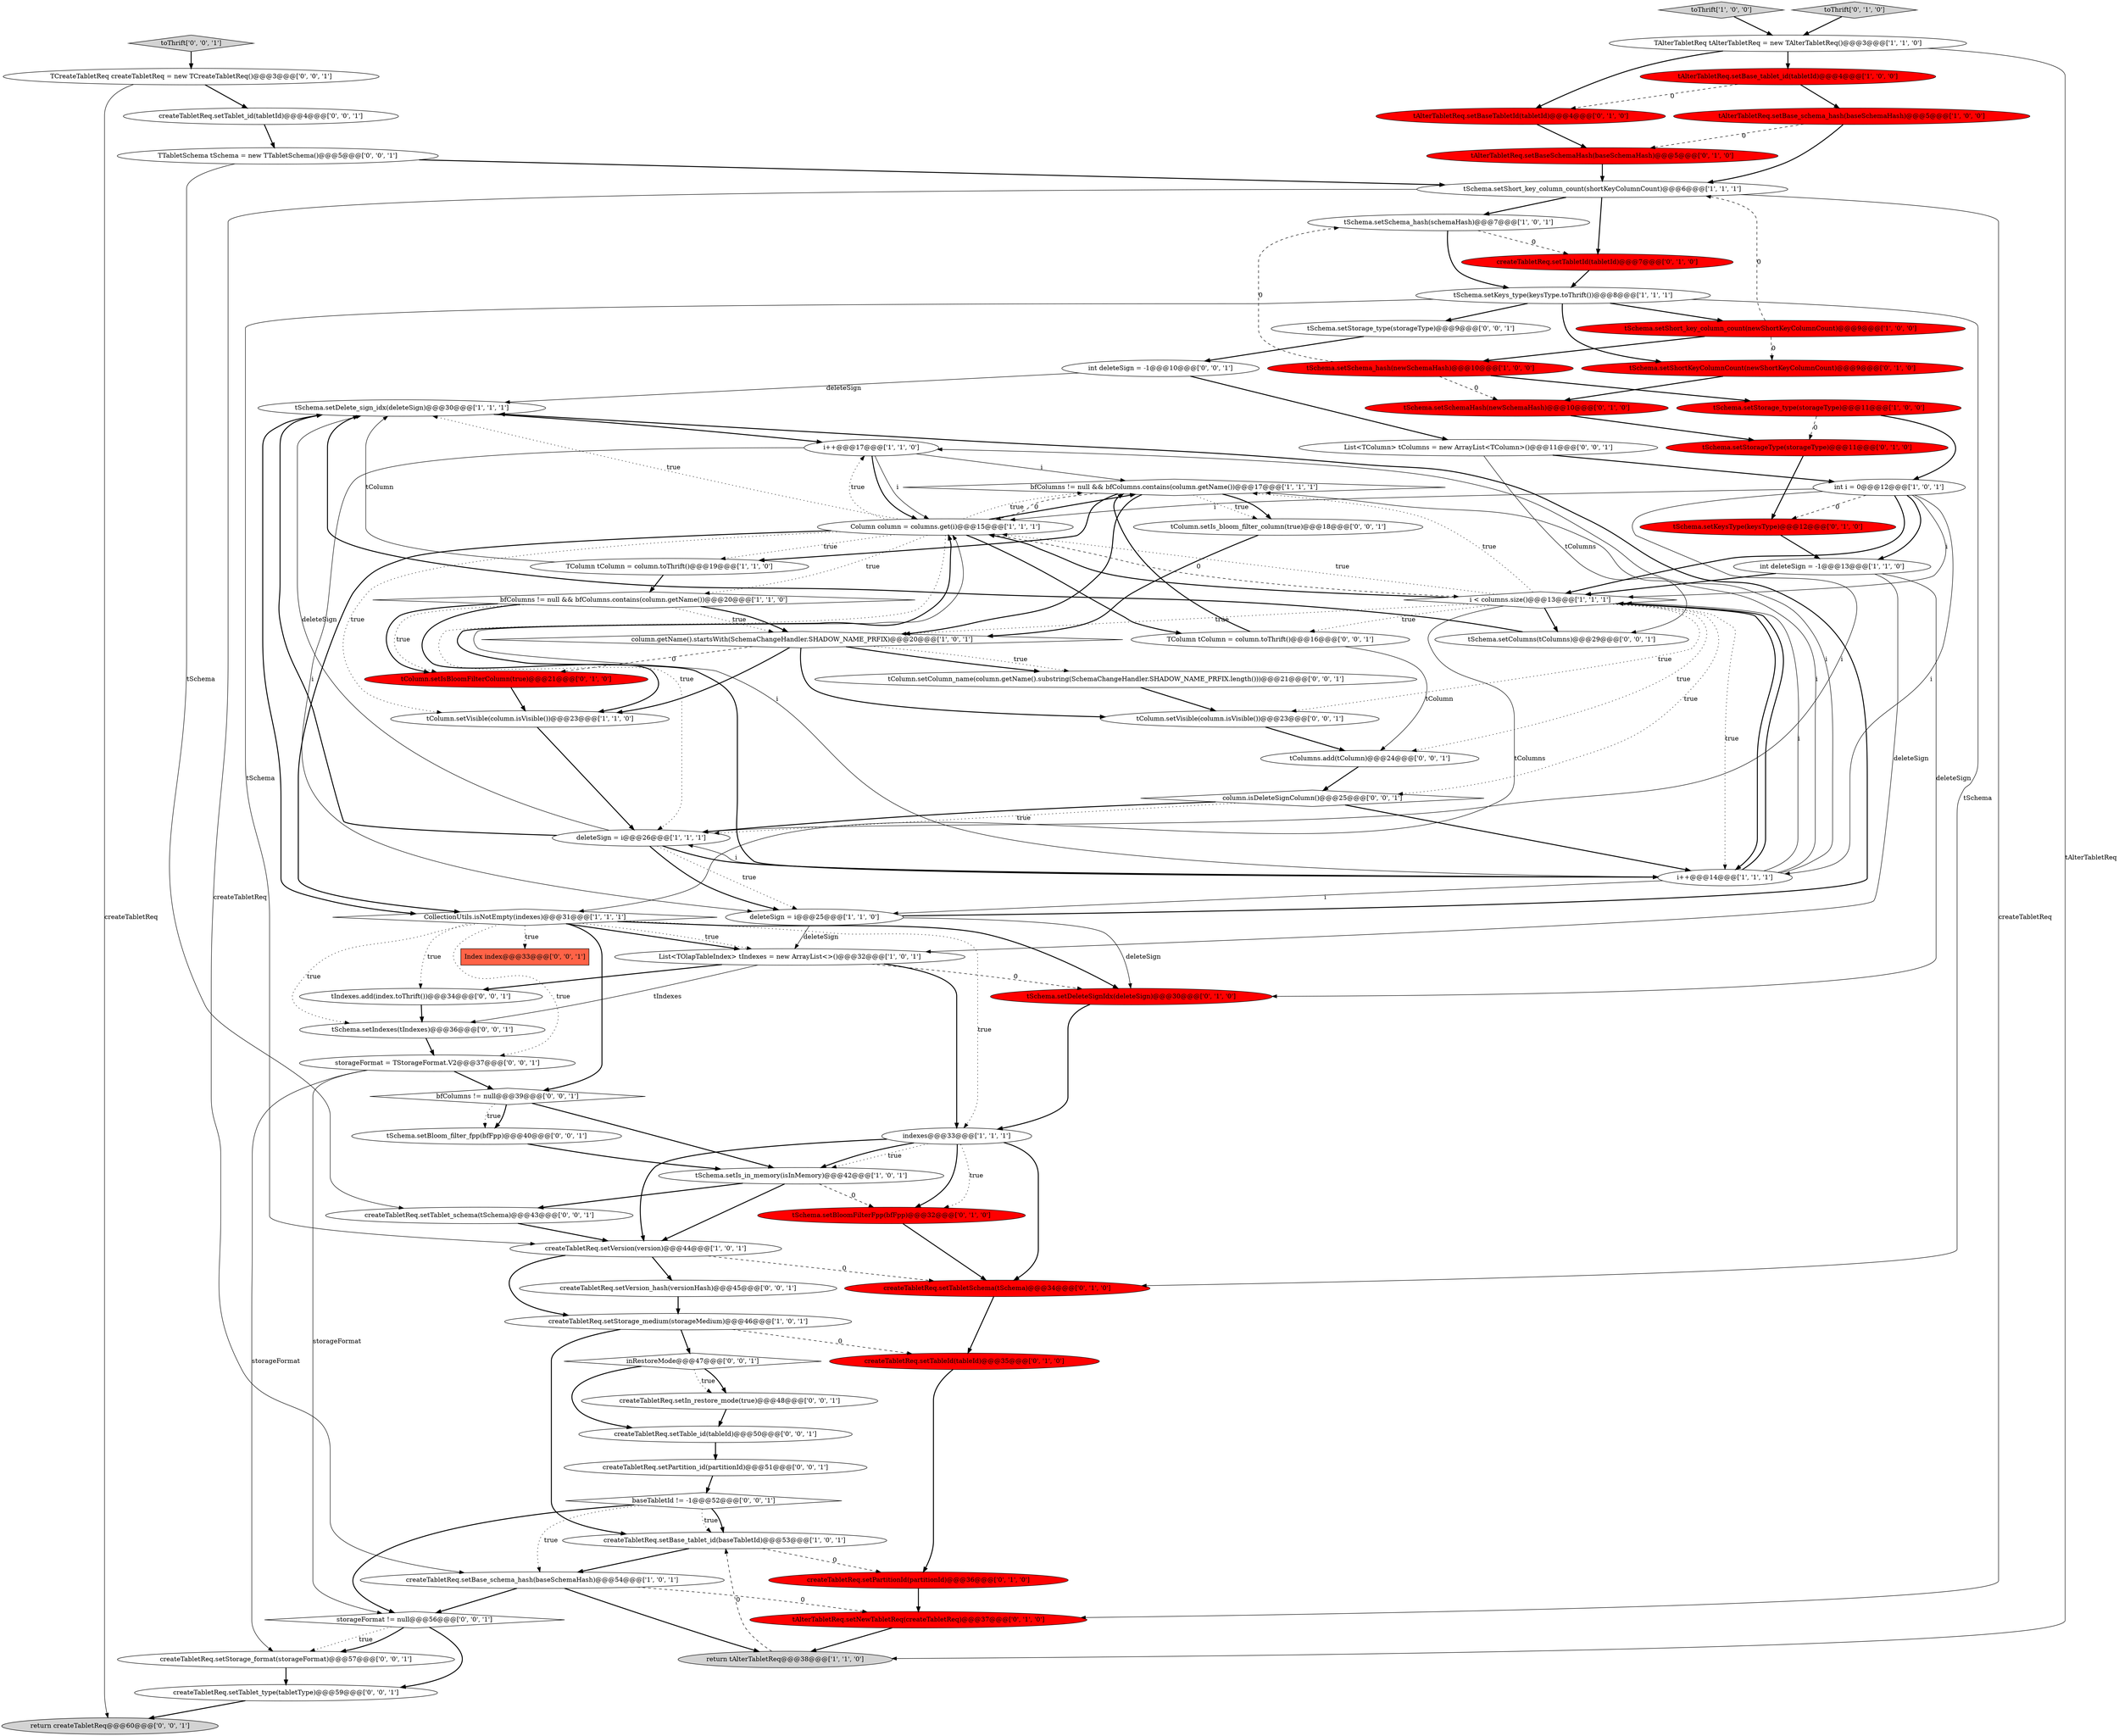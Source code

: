 digraph {
48 [style = filled, label = "createTabletReq.setTable_id(tableId)@@@50@@@['0', '0', '1']", fillcolor = white, shape = ellipse image = "AAA0AAABBB3BBB"];
19 [style = filled, label = "tSchema.setDelete_sign_idx(deleteSign)@@@30@@@['1', '1', '1']", fillcolor = white, shape = ellipse image = "AAA0AAABBB1BBB"];
56 [style = filled, label = "tColumn.setVisible(column.isVisible())@@@23@@@['0', '0', '1']", fillcolor = white, shape = ellipse image = "AAA0AAABBB3BBB"];
12 [style = filled, label = "tSchema.setSchema_hash(schemaHash)@@@7@@@['1', '0', '1']", fillcolor = white, shape = ellipse image = "AAA0AAABBB1BBB"];
30 [style = filled, label = "tSchema.setIs_in_memory(isInMemory)@@@42@@@['1', '0', '1']", fillcolor = white, shape = ellipse image = "AAA0AAABBB1BBB"];
33 [style = filled, label = "createTabletReq.setTabletSchema(tSchema)@@@34@@@['0', '1', '0']", fillcolor = red, shape = ellipse image = "AAA1AAABBB2BBB"];
41 [style = filled, label = "tAlterTabletReq.setBaseSchemaHash(baseSchemaHash)@@@5@@@['0', '1', '0']", fillcolor = red, shape = ellipse image = "AAA1AAABBB2BBB"];
61 [style = filled, label = "createTabletReq.setTablet_schema(tSchema)@@@43@@@['0', '0', '1']", fillcolor = white, shape = ellipse image = "AAA0AAABBB3BBB"];
66 [style = filled, label = "List<TColumn> tColumns = new ArrayList<TColumn>()@@@11@@@['0', '0', '1']", fillcolor = white, shape = ellipse image = "AAA0AAABBB3BBB"];
78 [style = filled, label = "int deleteSign = -1@@@10@@@['0', '0', '1']", fillcolor = white, shape = ellipse image = "AAA0AAABBB3BBB"];
40 [style = filled, label = "tSchema.setStorageType(storageType)@@@11@@@['0', '1', '0']", fillcolor = red, shape = ellipse image = "AAA1AAABBB2BBB"];
1 [style = filled, label = "bfColumns != null && bfColumns.contains(column.getName())@@@17@@@['1', '1', '1']", fillcolor = white, shape = diamond image = "AAA0AAABBB1BBB"];
68 [style = filled, label = "storageFormat = TStorageFormat.V2@@@37@@@['0', '0', '1']", fillcolor = white, shape = ellipse image = "AAA0AAABBB3BBB"];
27 [style = filled, label = "List<TOlapTableIndex> tIndexes = new ArrayList<>()@@@32@@@['1', '0', '1']", fillcolor = white, shape = ellipse image = "AAA0AAABBB1BBB"];
21 [style = filled, label = "Column column = columns.get(i)@@@15@@@['1', '1', '1']", fillcolor = white, shape = ellipse image = "AAA0AAABBB1BBB"];
65 [style = filled, label = "storageFormat != null@@@56@@@['0', '0', '1']", fillcolor = white, shape = diamond image = "AAA0AAABBB3BBB"];
51 [style = filled, label = "tColumn.setIs_bloom_filter_column(true)@@@18@@@['0', '0', '1']", fillcolor = white, shape = ellipse image = "AAA0AAABBB3BBB"];
4 [style = filled, label = "CollectionUtils.isNotEmpty(indexes)@@@31@@@['1', '1', '1']", fillcolor = white, shape = diamond image = "AAA0AAABBB1BBB"];
28 [style = filled, label = "int i = 0@@@12@@@['1', '0', '1']", fillcolor = white, shape = ellipse image = "AAA0AAABBB1BBB"];
11 [style = filled, label = "return tAlterTabletReq@@@38@@@['1', '1', '0']", fillcolor = lightgray, shape = ellipse image = "AAA0AAABBB1BBB"];
25 [style = filled, label = "createTabletReq.setBase_tablet_id(baseTabletId)@@@53@@@['1', '0', '1']", fillcolor = white, shape = ellipse image = "AAA0AAABBB1BBB"];
32 [style = filled, label = "tAlterTabletReq.setBase_schema_hash(baseSchemaHash)@@@5@@@['1', '0', '0']", fillcolor = red, shape = ellipse image = "AAA1AAABBB1BBB"];
6 [style = filled, label = "tSchema.setKeys_type(keysType.toThrift())@@@8@@@['1', '1', '1']", fillcolor = white, shape = ellipse image = "AAA0AAABBB1BBB"];
43 [style = filled, label = "createTabletReq.setTabletId(tabletId)@@@7@@@['0', '1', '0']", fillcolor = red, shape = ellipse image = "AAA1AAABBB2BBB"];
67 [style = filled, label = "column.isDeleteSignColumn()@@@25@@@['0', '0', '1']", fillcolor = white, shape = diamond image = "AAA0AAABBB3BBB"];
76 [style = filled, label = "createTabletReq.setIn_restore_mode(true)@@@48@@@['0', '0', '1']", fillcolor = white, shape = ellipse image = "AAA0AAABBB3BBB"];
53 [style = filled, label = "tColumn.setColumn_name(column.getName().substring(SchemaChangeHandler.SHADOW_NAME_PRFIX.length()))@@@21@@@['0', '0', '1']", fillcolor = white, shape = ellipse image = "AAA0AAABBB3BBB"];
2 [style = filled, label = "createTabletReq.setVersion(version)@@@44@@@['1', '0', '1']", fillcolor = white, shape = ellipse image = "AAA0AAABBB1BBB"];
5 [style = filled, label = "tAlterTabletReq.setBase_tablet_id(tabletId)@@@4@@@['1', '0', '0']", fillcolor = red, shape = ellipse image = "AAA1AAABBB1BBB"];
15 [style = filled, label = "toThrift['1', '0', '0']", fillcolor = lightgray, shape = diamond image = "AAA0AAABBB1BBB"];
70 [style = filled, label = "TTabletSchema tSchema = new TTabletSchema()@@@5@@@['0', '0', '1']", fillcolor = white, shape = ellipse image = "AAA0AAABBB3BBB"];
26 [style = filled, label = "createTabletReq.setStorage_medium(storageMedium)@@@46@@@['1', '0', '1']", fillcolor = white, shape = ellipse image = "AAA0AAABBB1BBB"];
57 [style = filled, label = "tSchema.setColumns(tColumns)@@@29@@@['0', '0', '1']", fillcolor = white, shape = ellipse image = "AAA0AAABBB3BBB"];
50 [style = filled, label = "createTabletReq.setTablet_id(tabletId)@@@4@@@['0', '0', '1']", fillcolor = white, shape = ellipse image = "AAA0AAABBB3BBB"];
71 [style = filled, label = "tIndexes.add(index.toThrift())@@@34@@@['0', '0', '1']", fillcolor = white, shape = ellipse image = "AAA0AAABBB3BBB"];
42 [style = filled, label = "createTabletReq.setPartitionId(partitionId)@@@36@@@['0', '1', '0']", fillcolor = red, shape = ellipse image = "AAA1AAABBB2BBB"];
8 [style = filled, label = "i++@@@17@@@['1', '1', '0']", fillcolor = white, shape = ellipse image = "AAA0AAABBB1BBB"];
60 [style = filled, label = "bfColumns != null@@@39@@@['0', '0', '1']", fillcolor = white, shape = diamond image = "AAA0AAABBB3BBB"];
69 [style = filled, label = "TColumn tColumn = column.toThrift()@@@16@@@['0', '0', '1']", fillcolor = white, shape = ellipse image = "AAA0AAABBB3BBB"];
3 [style = filled, label = "TAlterTabletReq tAlterTabletReq = new TAlterTabletReq()@@@3@@@['1', '1', '0']", fillcolor = white, shape = ellipse image = "AAA0AAABBB1BBB"];
58 [style = filled, label = "tSchema.setStorage_type(storageType)@@@9@@@['0', '0', '1']", fillcolor = white, shape = ellipse image = "AAA0AAABBB3BBB"];
7 [style = filled, label = "tSchema.setSchema_hash(newSchemaHash)@@@10@@@['1', '0', '0']", fillcolor = red, shape = ellipse image = "AAA1AAABBB1BBB"];
62 [style = filled, label = "TCreateTabletReq createTabletReq = new TCreateTabletReq()@@@3@@@['0', '0', '1']", fillcolor = white, shape = ellipse image = "AAA0AAABBB3BBB"];
29 [style = filled, label = "tSchema.setShort_key_column_count(newShortKeyColumnCount)@@@9@@@['1', '0', '0']", fillcolor = red, shape = ellipse image = "AAA1AAABBB1BBB"];
24 [style = filled, label = "tColumn.setVisible(column.isVisible())@@@23@@@['1', '1', '0']", fillcolor = white, shape = ellipse image = "AAA0AAABBB1BBB"];
75 [style = filled, label = "tSchema.setBloom_filter_fpp(bfFpp)@@@40@@@['0', '0', '1']", fillcolor = white, shape = ellipse image = "AAA0AAABBB3BBB"];
77 [style = filled, label = "createTabletReq.setTablet_type(tabletType)@@@59@@@['0', '0', '1']", fillcolor = white, shape = ellipse image = "AAA0AAABBB3BBB"];
55 [style = filled, label = "tColumns.add(tColumn)@@@24@@@['0', '0', '1']", fillcolor = white, shape = ellipse image = "AAA0AAABBB3BBB"];
63 [style = filled, label = "createTabletReq.setVersion_hash(versionHash)@@@45@@@['0', '0', '1']", fillcolor = white, shape = ellipse image = "AAA0AAABBB3BBB"];
16 [style = filled, label = "tSchema.setShort_key_column_count(shortKeyColumnCount)@@@6@@@['1', '1', '1']", fillcolor = white, shape = ellipse image = "AAA0AAABBB1BBB"];
44 [style = filled, label = "tSchema.setBloomFilterFpp(bfFpp)@@@32@@@['0', '1', '0']", fillcolor = red, shape = ellipse image = "AAA1AAABBB2BBB"];
39 [style = filled, label = "tSchema.setShortKeyColumnCount(newShortKeyColumnCount)@@@9@@@['0', '1', '0']", fillcolor = red, shape = ellipse image = "AAA1AAABBB2BBB"];
64 [style = filled, label = "createTabletReq.setPartition_id(partitionId)@@@51@@@['0', '0', '1']", fillcolor = white, shape = ellipse image = "AAA0AAABBB3BBB"];
45 [style = filled, label = "tSchema.setDeleteSignIdx(deleteSign)@@@30@@@['0', '1', '0']", fillcolor = red, shape = ellipse image = "AAA1AAABBB2BBB"];
34 [style = filled, label = "tSchema.setSchemaHash(newSchemaHash)@@@10@@@['0', '1', '0']", fillcolor = red, shape = ellipse image = "AAA1AAABBB2BBB"];
37 [style = filled, label = "tAlterTabletReq.setBaseTabletId(tabletId)@@@4@@@['0', '1', '0']", fillcolor = red, shape = ellipse image = "AAA1AAABBB2BBB"];
73 [style = filled, label = "return createTabletReq@@@60@@@['0', '0', '1']", fillcolor = lightgray, shape = ellipse image = "AAA0AAABBB3BBB"];
35 [style = filled, label = "tAlterTabletReq.setNewTabletReq(createTabletReq)@@@37@@@['0', '1', '0']", fillcolor = red, shape = ellipse image = "AAA1AAABBB2BBB"];
23 [style = filled, label = "deleteSign = i@@@25@@@['1', '1', '0']", fillcolor = white, shape = ellipse image = "AAA0AAABBB1BBB"];
49 [style = filled, label = "toThrift['0', '0', '1']", fillcolor = lightgray, shape = diamond image = "AAA0AAABBB3BBB"];
72 [style = filled, label = "inRestoreMode@@@47@@@['0', '0', '1']", fillcolor = white, shape = diamond image = "AAA0AAABBB3BBB"];
36 [style = filled, label = "toThrift['0', '1', '0']", fillcolor = lightgray, shape = diamond image = "AAA0AAABBB2BBB"];
22 [style = filled, label = "deleteSign = i@@@26@@@['1', '1', '1']", fillcolor = white, shape = ellipse image = "AAA0AAABBB1BBB"];
10 [style = filled, label = "int deleteSign = -1@@@13@@@['1', '1', '0']", fillcolor = white, shape = ellipse image = "AAA0AAABBB1BBB"];
18 [style = filled, label = "bfColumns != null && bfColumns.contains(column.getName())@@@20@@@['1', '1', '0']", fillcolor = white, shape = diamond image = "AAA0AAABBB1BBB"];
20 [style = filled, label = "indexes@@@33@@@['1', '1', '1']", fillcolor = white, shape = ellipse image = "AAA0AAABBB1BBB"];
31 [style = filled, label = "i++@@@14@@@['1', '1', '1']", fillcolor = white, shape = ellipse image = "AAA0AAABBB1BBB"];
38 [style = filled, label = "tColumn.setIsBloomFilterColumn(true)@@@21@@@['0', '1', '0']", fillcolor = red, shape = ellipse image = "AAA1AAABBB2BBB"];
46 [style = filled, label = "tSchema.setKeysType(keysType)@@@12@@@['0', '1', '0']", fillcolor = red, shape = ellipse image = "AAA1AAABBB2BBB"];
54 [style = filled, label = "Index index@@@33@@@['0', '0', '1']", fillcolor = tomato, shape = box image = "AAA0AAABBB3BBB"];
9 [style = filled, label = "TColumn tColumn = column.toThrift()@@@19@@@['1', '1', '0']", fillcolor = white, shape = ellipse image = "AAA0AAABBB1BBB"];
17 [style = filled, label = "createTabletReq.setBase_schema_hash(baseSchemaHash)@@@54@@@['1', '0', '1']", fillcolor = white, shape = ellipse image = "AAA0AAABBB1BBB"];
59 [style = filled, label = "tSchema.setIndexes(tIndexes)@@@36@@@['0', '0', '1']", fillcolor = white, shape = ellipse image = "AAA0AAABBB3BBB"];
0 [style = filled, label = "tSchema.setStorage_type(storageType)@@@11@@@['1', '0', '0']", fillcolor = red, shape = ellipse image = "AAA1AAABBB1BBB"];
13 [style = filled, label = "i < columns.size()@@@13@@@['1', '1', '1']", fillcolor = white, shape = diamond image = "AAA0AAABBB1BBB"];
47 [style = filled, label = "createTabletReq.setTableId(tableId)@@@35@@@['0', '1', '0']", fillcolor = red, shape = ellipse image = "AAA1AAABBB2BBB"];
14 [style = filled, label = "column.getName().startsWith(SchemaChangeHandler.SHADOW_NAME_PRFIX)@@@20@@@['1', '0', '1']", fillcolor = white, shape = diamond image = "AAA0AAABBB1BBB"];
74 [style = filled, label = "createTabletReq.setStorage_format(storageFormat)@@@57@@@['0', '0', '1']", fillcolor = white, shape = ellipse image = "AAA0AAABBB3BBB"];
52 [style = filled, label = "baseTabletId != -1@@@52@@@['0', '0', '1']", fillcolor = white, shape = diamond image = "AAA0AAABBB3BBB"];
67->22 [style = dotted, label="true"];
14->24 [style = bold, label=""];
2->26 [style = bold, label=""];
30->44 [style = dashed, label="0"];
67->31 [style = bold, label=""];
13->4 [style = solid, label="tColumns"];
21->18 [style = dotted, label="true"];
31->23 [style = solid, label="i"];
21->8 [style = dotted, label="true"];
17->35 [style = dashed, label="0"];
70->61 [style = solid, label="tSchema"];
23->45 [style = solid, label="deleteSign"];
31->21 [style = bold, label=""];
18->38 [style = dotted, label="true"];
14->53 [style = dotted, label="true"];
52->17 [style = dotted, label="true"];
6->29 [style = bold, label=""];
13->67 [style = dotted, label="true"];
12->43 [style = dashed, label="0"];
3->5 [style = bold, label=""];
21->24 [style = dotted, label="true"];
65->74 [style = dotted, label="true"];
28->46 [style = dashed, label="0"];
20->30 [style = dotted, label="true"];
13->21 [style = dotted, label="true"];
52->25 [style = dotted, label="true"];
21->1 [style = bold, label=""];
2->63 [style = bold, label=""];
6->2 [style = solid, label="tSchema"];
16->43 [style = bold, label=""];
8->23 [style = solid, label="i"];
13->31 [style = bold, label=""];
66->28 [style = bold, label=""];
27->45 [style = dashed, label="0"];
31->22 [style = solid, label="i"];
31->13 [style = solid, label="i"];
78->19 [style = solid, label="deleteSign"];
7->34 [style = dashed, label="0"];
18->38 [style = bold, label=""];
64->52 [style = bold, label=""];
22->23 [style = dotted, label="true"];
65->74 [style = bold, label=""];
31->1 [style = solid, label="i"];
39->34 [style = bold, label=""];
50->70 [style = bold, label=""];
76->48 [style = bold, label=""];
52->65 [style = bold, label=""];
26->47 [style = dashed, label="0"];
25->42 [style = dashed, label="0"];
21->22 [style = dotted, label="true"];
7->0 [style = bold, label=""];
32->41 [style = dashed, label="0"];
13->69 [style = dotted, label="true"];
14->56 [style = bold, label=""];
49->62 [style = bold, label=""];
17->65 [style = bold, label=""];
78->66 [style = bold, label=""];
22->23 [style = bold, label=""];
67->22 [style = bold, label=""];
13->57 [style = bold, label=""];
59->68 [style = bold, label=""];
4->45 [style = bold, label=""];
51->14 [style = bold, label=""];
13->55 [style = dotted, label="true"];
21->9 [style = dotted, label="true"];
27->59 [style = solid, label="tIndexes"];
33->47 [style = bold, label=""];
10->27 [style = solid, label="deleteSign"];
4->59 [style = dotted, label="true"];
4->68 [style = dotted, label="true"];
1->51 [style = bold, label=""];
69->1 [style = bold, label=""];
16->17 [style = solid, label="createTabletReq"];
74->77 [style = bold, label=""];
61->2 [style = bold, label=""];
53->56 [style = bold, label=""];
27->71 [style = bold, label=""];
1->51 [style = dotted, label="true"];
2->33 [style = dashed, label="0"];
58->78 [style = bold, label=""];
66->57 [style = solid, label="tColumns"];
6->39 [style = bold, label=""];
27->20 [style = bold, label=""];
31->21 [style = solid, label="i"];
5->37 [style = dashed, label="0"];
21->4 [style = bold, label=""];
18->24 [style = bold, label=""];
3->37 [style = bold, label=""];
34->40 [style = bold, label=""];
47->42 [style = bold, label=""];
22->19 [style = bold, label=""];
72->76 [style = dotted, label="true"];
38->24 [style = bold, label=""];
69->55 [style = solid, label="tColumn"];
77->73 [style = bold, label=""];
63->26 [style = bold, label=""];
31->13 [style = bold, label=""];
37->41 [style = bold, label=""];
57->19 [style = bold, label=""];
46->10 [style = bold, label=""];
44->33 [style = bold, label=""];
48->64 [style = bold, label=""];
62->73 [style = solid, label="createTabletReq"];
65->77 [style = bold, label=""];
4->54 [style = dotted, label="true"];
45->20 [style = bold, label=""];
32->16 [style = bold, label=""];
29->16 [style = dashed, label="0"];
15->3 [style = bold, label=""];
25->17 [style = bold, label=""];
1->9 [style = bold, label=""];
16->35 [style = solid, label="createTabletReq"];
5->32 [style = bold, label=""];
68->74 [style = solid, label="storageFormat"];
70->16 [style = bold, label=""];
26->72 [style = bold, label=""];
4->71 [style = dotted, label="true"];
20->44 [style = dotted, label="true"];
9->18 [style = bold, label=""];
10->13 [style = bold, label=""];
28->13 [style = solid, label="i"];
71->59 [style = bold, label=""];
23->19 [style = bold, label=""];
28->31 [style = solid, label="i"];
14->38 [style = dashed, label="0"];
11->25 [style = dashed, label="0"];
10->45 [style = solid, label="deleteSign"];
55->67 [style = bold, label=""];
22->19 [style = solid, label="deleteSign"];
41->16 [style = bold, label=""];
13->14 [style = dotted, label="true"];
14->53 [style = bold, label=""];
28->22 [style = solid, label="i"];
31->8 [style = solid, label="i"];
72->48 [style = bold, label=""];
3->11 [style = solid, label="tAlterTabletReq"];
68->60 [style = bold, label=""];
8->21 [style = solid, label="i"];
28->10 [style = bold, label=""];
21->1 [style = dotted, label="true"];
30->61 [style = bold, label=""];
23->27 [style = solid, label="deleteSign"];
26->25 [style = bold, label=""];
29->39 [style = dashed, label="0"];
4->60 [style = bold, label=""];
4->20 [style = dotted, label="true"];
22->31 [style = bold, label=""];
28->13 [style = bold, label=""];
75->30 [style = bold, label=""];
1->21 [style = dashed, label="0"];
12->6 [style = bold, label=""];
24->22 [style = bold, label=""];
21->69 [style = bold, label=""];
17->11 [style = bold, label=""];
18->14 [style = dotted, label="true"];
19->8 [style = bold, label=""];
43->6 [style = bold, label=""];
20->44 [style = bold, label=""];
20->33 [style = bold, label=""];
72->76 [style = bold, label=""];
42->35 [style = bold, label=""];
20->2 [style = bold, label=""];
40->46 [style = bold, label=""];
6->33 [style = solid, label="tSchema"];
13->1 [style = dotted, label="true"];
13->31 [style = dotted, label="true"];
21->13 [style = dashed, label="0"];
28->21 [style = solid, label="i"];
52->25 [style = bold, label=""];
8->1 [style = solid, label="i"];
21->19 [style = dotted, label="true"];
4->27 [style = bold, label=""];
68->65 [style = solid, label="storageFormat"];
4->27 [style = dotted, label="true"];
60->30 [style = bold, label=""];
7->12 [style = dashed, label="0"];
8->21 [style = bold, label=""];
29->7 [style = bold, label=""];
62->50 [style = bold, label=""];
9->19 [style = solid, label="tColumn"];
13->56 [style = dotted, label="true"];
1->14 [style = bold, label=""];
60->75 [style = dotted, label="true"];
19->4 [style = bold, label=""];
6->58 [style = bold, label=""];
30->2 [style = bold, label=""];
60->75 [style = bold, label=""];
20->30 [style = bold, label=""];
13->21 [style = bold, label=""];
0->40 [style = dashed, label="0"];
16->12 [style = bold, label=""];
18->14 [style = bold, label=""];
0->28 [style = bold, label=""];
56->55 [style = bold, label=""];
35->11 [style = bold, label=""];
36->3 [style = bold, label=""];
}

